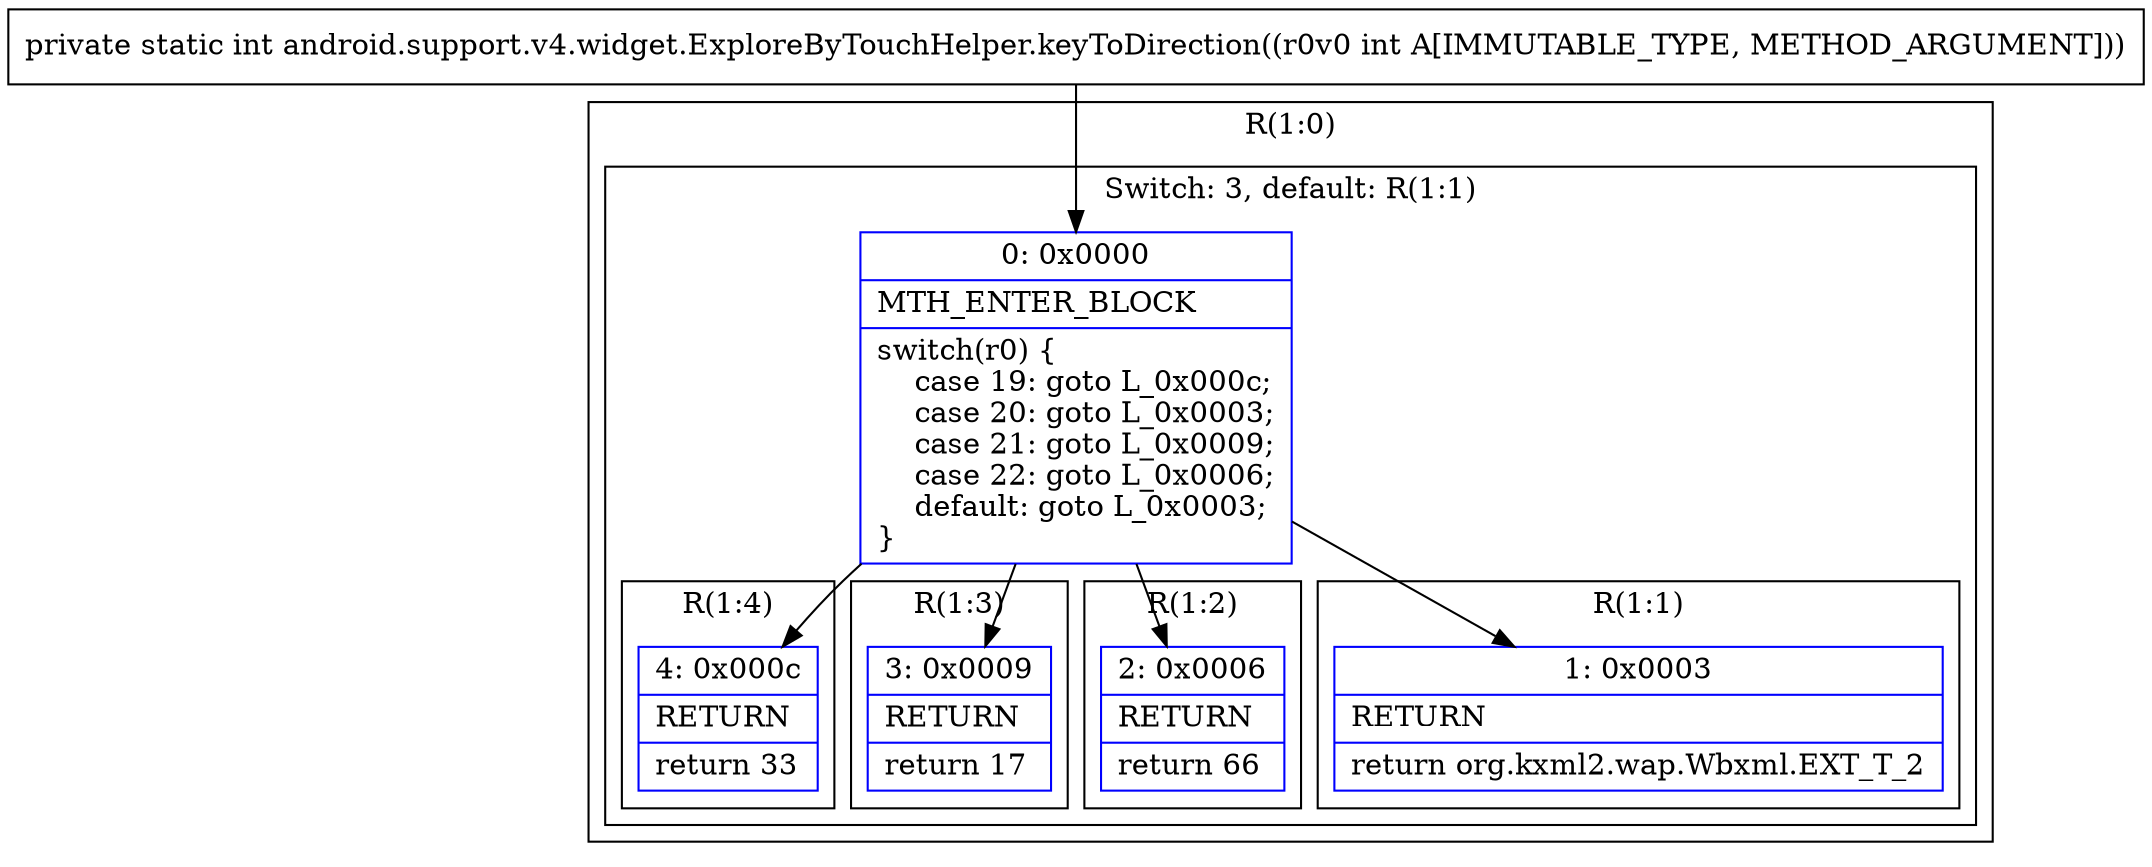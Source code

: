 digraph "CFG forandroid.support.v4.widget.ExploreByTouchHelper.keyToDirection(I)I" {
subgraph cluster_Region_1112554072 {
label = "R(1:0)";
node [shape=record,color=blue];
subgraph cluster_SwitchRegion_1448651312 {
label = "Switch: 3, default: R(1:1)";
node [shape=record,color=blue];
Node_0 [shape=record,label="{0\:\ 0x0000|MTH_ENTER_BLOCK\l|switch(r0) \{\l    case 19: goto L_0x000c;\l    case 20: goto L_0x0003;\l    case 21: goto L_0x0009;\l    case 22: goto L_0x0006;\l    default: goto L_0x0003;\l\}\l}"];
subgraph cluster_Region_1640282577 {
label = "R(1:4)";
node [shape=record,color=blue];
Node_4 [shape=record,label="{4\:\ 0x000c|RETURN\l|return 33\l}"];
}
subgraph cluster_Region_816955481 {
label = "R(1:3)";
node [shape=record,color=blue];
Node_3 [shape=record,label="{3\:\ 0x0009|RETURN\l|return 17\l}"];
}
subgraph cluster_Region_1945157357 {
label = "R(1:2)";
node [shape=record,color=blue];
Node_2 [shape=record,label="{2\:\ 0x0006|RETURN\l|return 66\l}"];
}
subgraph cluster_Region_1625981833 {
label = "R(1:1)";
node [shape=record,color=blue];
Node_1 [shape=record,label="{1\:\ 0x0003|RETURN\l|return org.kxml2.wap.Wbxml.EXT_T_2\l}"];
}
}
}
MethodNode[shape=record,label="{private static int android.support.v4.widget.ExploreByTouchHelper.keyToDirection((r0v0 int A[IMMUTABLE_TYPE, METHOD_ARGUMENT])) }"];
MethodNode -> Node_0;
Node_0 -> Node_1;
Node_0 -> Node_2;
Node_0 -> Node_3;
Node_0 -> Node_4;
}

